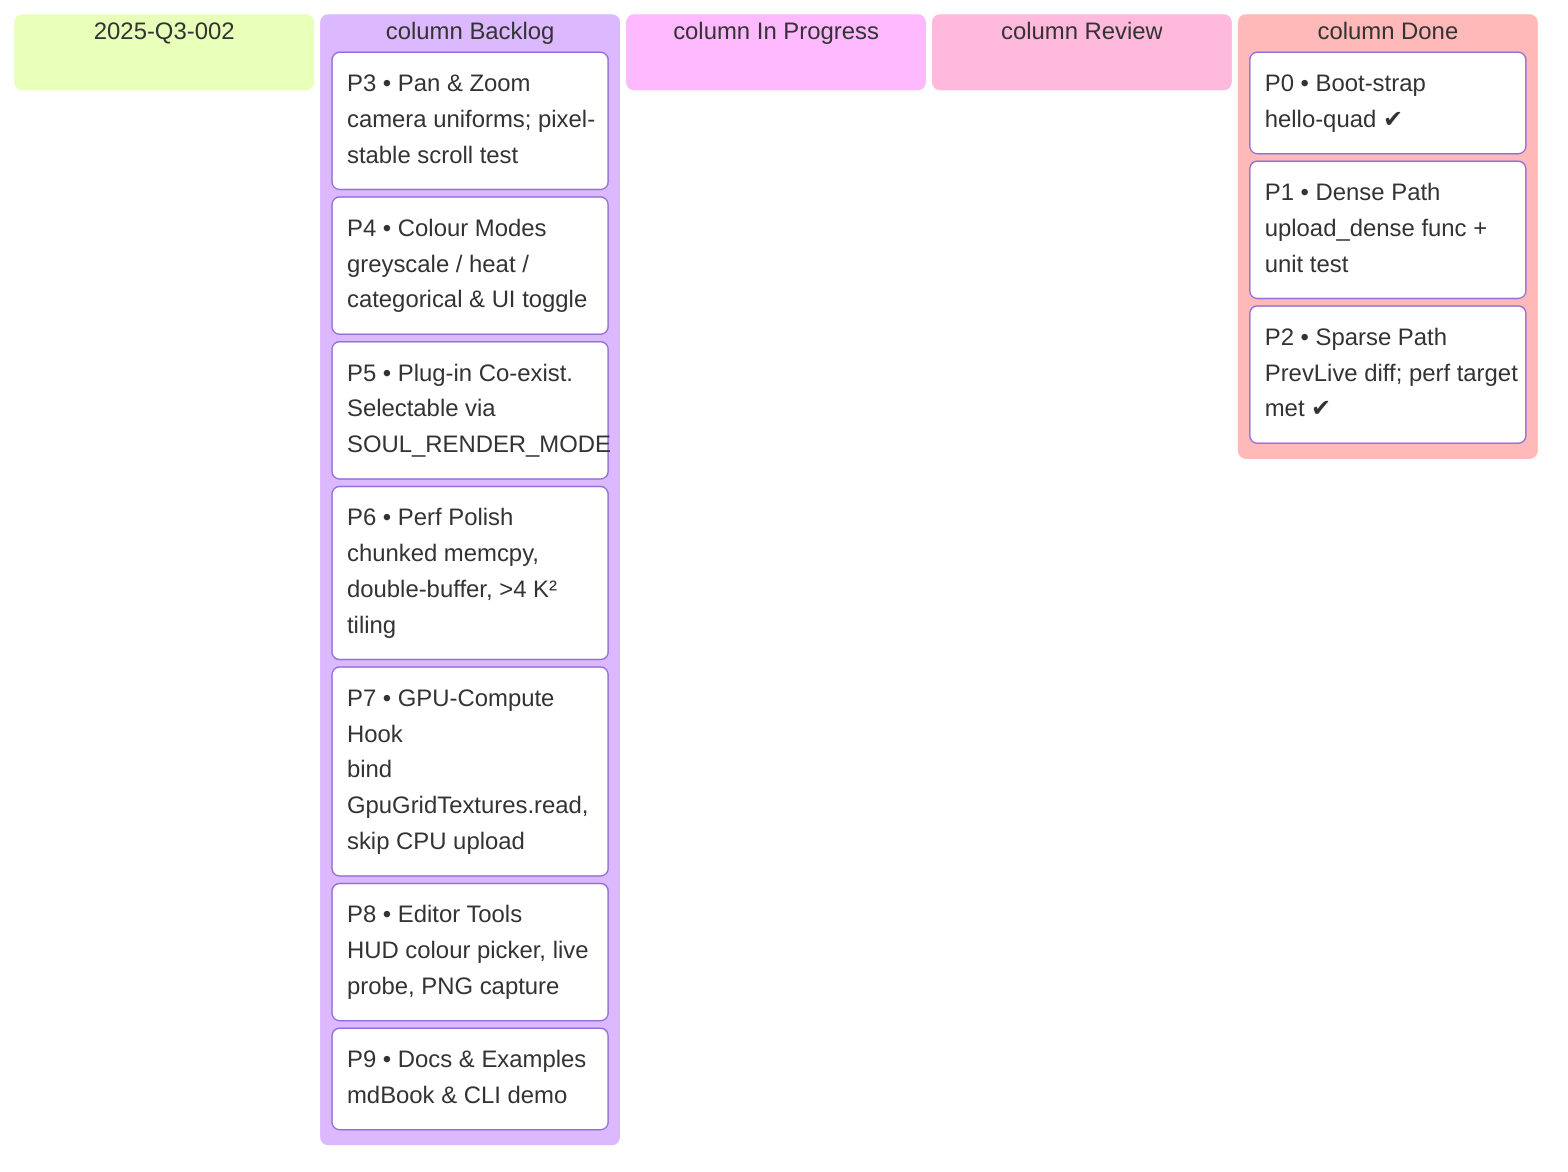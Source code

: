 kanban
    title Active-Automata Render Pipeline (2025-Q3-002)
    column Backlog
        P3 • Pan & Zoom<br/>camera uniforms; pixel-stable scroll test
        P4 • Colour Modes<br/>greyscale / heat / categorical & UI toggle
        P5 • Plug-in Co-exist.<br/>Selectable via SOUL_RENDER_MODE
        P6 • Perf Polish<br/>chunked memcpy, double-buffer, >4 K² tiling
        P7 • GPU-Compute Hook<br/>bind GpuGridTextures.read, skip CPU upload
        P8 • Editor Tools<br/>HUD colour picker, live probe, PNG capture
        P9 • Docs & Examples<br/>mdBook & CLI demo
    column In Progress
    column Review
    column Done
        P0 • Boot-strap<br/>hello-quad ✔
        P1 • Dense Path<br/>upload_dense func + unit test
        P2 • Sparse Path<br/>PrevLive diff; perf target met ✔